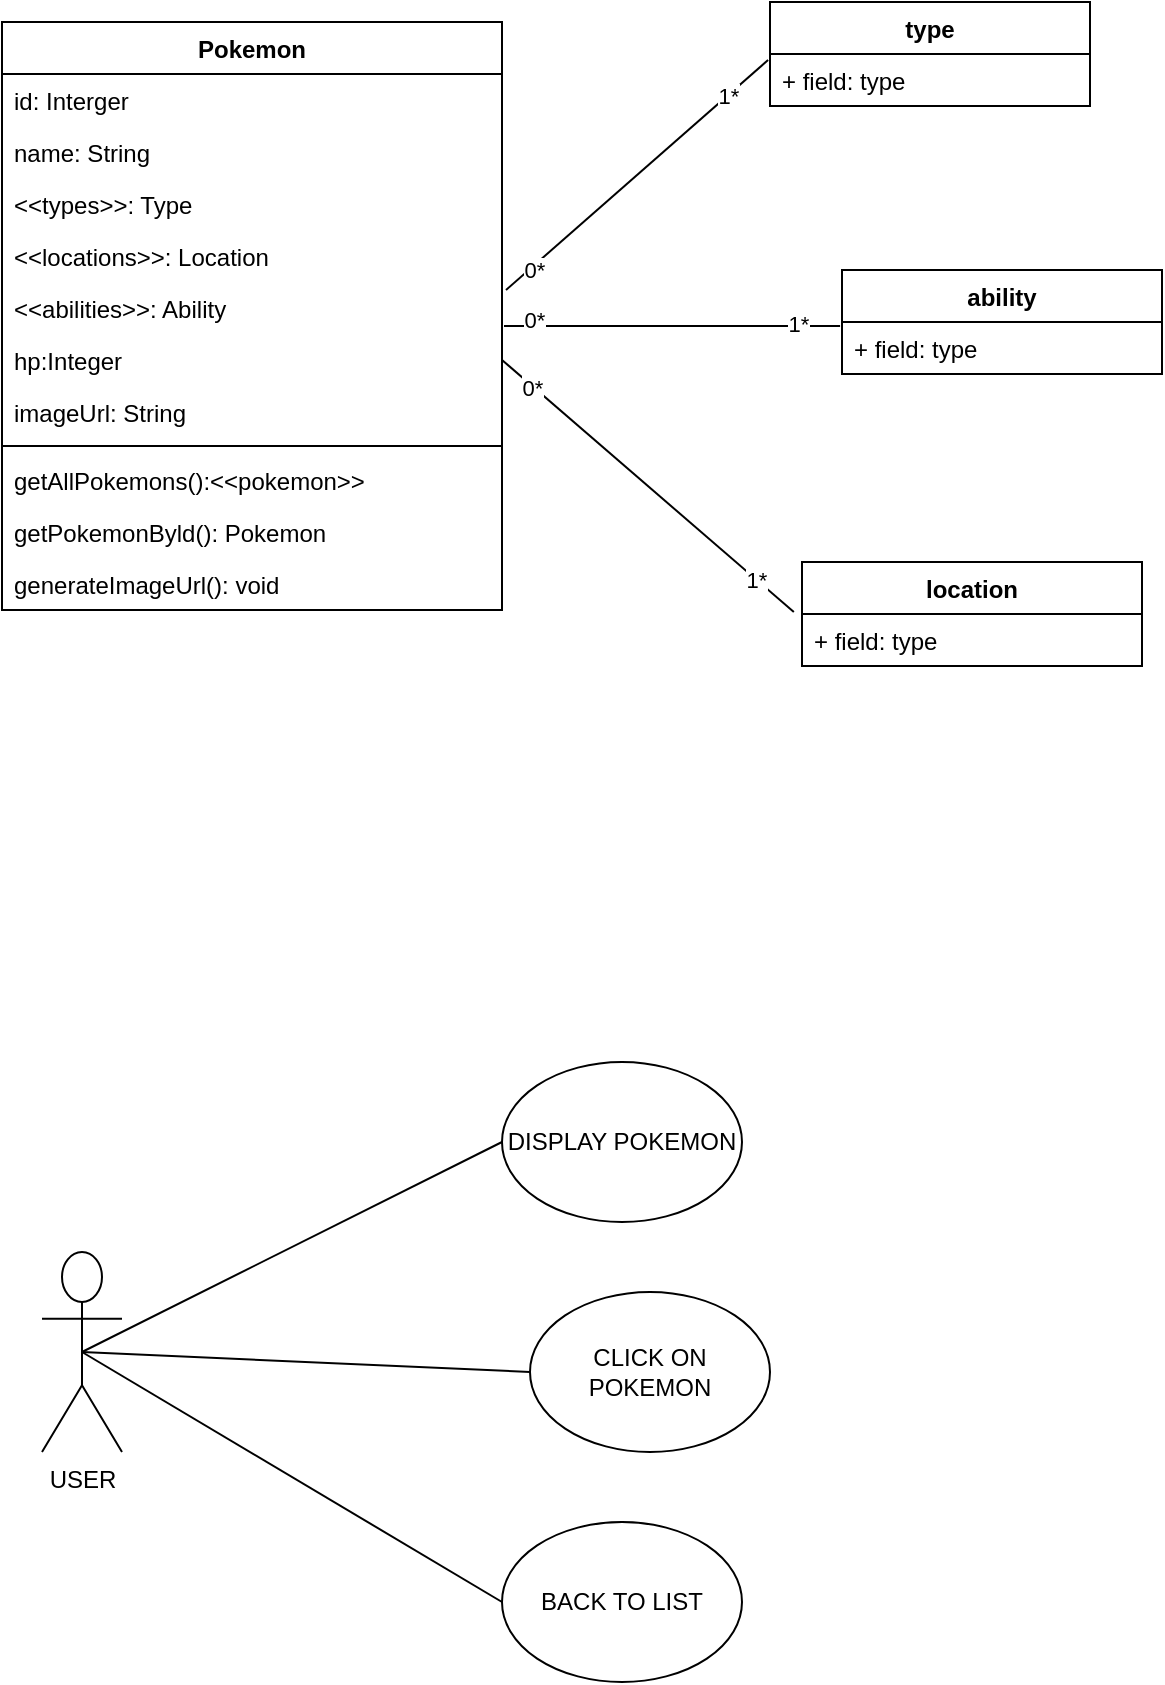<mxfile version="20.8.14" type="github">
  <diagram id="C5RBs43oDa-KdzZeNtuy" name="Page-1">
    <mxGraphModel dx="1434" dy="764" grid="1" gridSize="10" guides="1" tooltips="1" connect="1" arrows="1" fold="1" page="1" pageScale="1" pageWidth="827" pageHeight="1169" math="0" shadow="0">
      <root>
        <mxCell id="WIyWlLk6GJQsqaUBKTNV-0" />
        <mxCell id="WIyWlLk6GJQsqaUBKTNV-1" parent="WIyWlLk6GJQsqaUBKTNV-0" />
        <mxCell id="rtuh3saGn_Cn9JBXDBB0-0" value="Pokemon" style="swimlane;fontStyle=1;align=center;verticalAlign=top;childLayout=stackLayout;horizontal=1;startSize=26;horizontalStack=0;resizeParent=1;resizeParentMax=0;resizeLast=0;collapsible=1;marginBottom=0;" vertex="1" parent="WIyWlLk6GJQsqaUBKTNV-1">
          <mxGeometry x="30" y="20" width="250" height="294" as="geometry" />
        </mxCell>
        <mxCell id="rtuh3saGn_Cn9JBXDBB0-1" value="id: Interger   " style="text;strokeColor=none;fillColor=none;align=left;verticalAlign=top;spacingLeft=4;spacingRight=4;overflow=hidden;rotatable=0;points=[[0,0.5],[1,0.5]];portConstraint=eastwest;" vertex="1" parent="rtuh3saGn_Cn9JBXDBB0-0">
          <mxGeometry y="26" width="250" height="26" as="geometry" />
        </mxCell>
        <mxCell id="rtuh3saGn_Cn9JBXDBB0-4" value="name: String" style="text;strokeColor=none;fillColor=none;align=left;verticalAlign=top;spacingLeft=4;spacingRight=4;overflow=hidden;rotatable=0;points=[[0,0.5],[1,0.5]];portConstraint=eastwest;" vertex="1" parent="rtuh3saGn_Cn9JBXDBB0-0">
          <mxGeometry y="52" width="250" height="26" as="geometry" />
        </mxCell>
        <mxCell id="rtuh3saGn_Cn9JBXDBB0-5" value="&lt;&lt;types&gt;&gt;: Type" style="text;strokeColor=none;fillColor=none;align=left;verticalAlign=top;spacingLeft=4;spacingRight=4;overflow=hidden;rotatable=0;points=[[0,0.5],[1,0.5]];portConstraint=eastwest;" vertex="1" parent="rtuh3saGn_Cn9JBXDBB0-0">
          <mxGeometry y="78" width="250" height="26" as="geometry" />
        </mxCell>
        <mxCell id="rtuh3saGn_Cn9JBXDBB0-7" value="&lt;&lt;locations&gt;&gt;: Location" style="text;strokeColor=none;fillColor=none;align=left;verticalAlign=top;spacingLeft=4;spacingRight=4;overflow=hidden;rotatable=0;points=[[0,0.5],[1,0.5]];portConstraint=eastwest;" vertex="1" parent="rtuh3saGn_Cn9JBXDBB0-0">
          <mxGeometry y="104" width="250" height="26" as="geometry" />
        </mxCell>
        <mxCell id="rtuh3saGn_Cn9JBXDBB0-6" value="&lt;&lt;abilities&gt;&gt;: Ability" style="text;strokeColor=none;fillColor=none;align=left;verticalAlign=top;spacingLeft=4;spacingRight=4;overflow=hidden;rotatable=0;points=[[0,0.5],[1,0.5]];portConstraint=eastwest;" vertex="1" parent="rtuh3saGn_Cn9JBXDBB0-0">
          <mxGeometry y="130" width="250" height="26" as="geometry" />
        </mxCell>
        <mxCell id="rtuh3saGn_Cn9JBXDBB0-8" value="hp:Integer" style="text;strokeColor=none;fillColor=none;align=left;verticalAlign=top;spacingLeft=4;spacingRight=4;overflow=hidden;rotatable=0;points=[[0,0.5],[1,0.5]];portConstraint=eastwest;" vertex="1" parent="rtuh3saGn_Cn9JBXDBB0-0">
          <mxGeometry y="156" width="250" height="26" as="geometry" />
        </mxCell>
        <mxCell id="rtuh3saGn_Cn9JBXDBB0-9" value="imageUrl: String" style="text;strokeColor=none;fillColor=none;align=left;verticalAlign=top;spacingLeft=4;spacingRight=4;overflow=hidden;rotatable=0;points=[[0,0.5],[1,0.5]];portConstraint=eastwest;" vertex="1" parent="rtuh3saGn_Cn9JBXDBB0-0">
          <mxGeometry y="182" width="250" height="26" as="geometry" />
        </mxCell>
        <mxCell id="rtuh3saGn_Cn9JBXDBB0-2" value="" style="line;strokeWidth=1;fillColor=none;align=left;verticalAlign=middle;spacingTop=-1;spacingLeft=3;spacingRight=3;rotatable=0;labelPosition=right;points=[];portConstraint=eastwest;strokeColor=inherit;" vertex="1" parent="rtuh3saGn_Cn9JBXDBB0-0">
          <mxGeometry y="208" width="250" height="8" as="geometry" />
        </mxCell>
        <mxCell id="rtuh3saGn_Cn9JBXDBB0-3" value="getAllPokemons():&lt;&lt;pokemon&gt;&gt;" style="text;strokeColor=none;fillColor=none;align=left;verticalAlign=top;spacingLeft=4;spacingRight=4;overflow=hidden;rotatable=0;points=[[0,0.5],[1,0.5]];portConstraint=eastwest;" vertex="1" parent="rtuh3saGn_Cn9JBXDBB0-0">
          <mxGeometry y="216" width="250" height="26" as="geometry" />
        </mxCell>
        <mxCell id="rtuh3saGn_Cn9JBXDBB0-10" value="getPokemonByld(): Pokemon" style="text;strokeColor=none;fillColor=none;align=left;verticalAlign=top;spacingLeft=4;spacingRight=4;overflow=hidden;rotatable=0;points=[[0,0.5],[1,0.5]];portConstraint=eastwest;" vertex="1" parent="rtuh3saGn_Cn9JBXDBB0-0">
          <mxGeometry y="242" width="250" height="26" as="geometry" />
        </mxCell>
        <mxCell id="rtuh3saGn_Cn9JBXDBB0-11" value="generateImageUrl(): void" style="text;strokeColor=none;fillColor=none;align=left;verticalAlign=top;spacingLeft=4;spacingRight=4;overflow=hidden;rotatable=0;points=[[0,0.5],[1,0.5]];portConstraint=eastwest;" vertex="1" parent="rtuh3saGn_Cn9JBXDBB0-0">
          <mxGeometry y="268" width="250" height="26" as="geometry" />
        </mxCell>
        <mxCell id="rtuh3saGn_Cn9JBXDBB0-12" value="type" style="swimlane;fontStyle=1;align=center;verticalAlign=top;childLayout=stackLayout;horizontal=1;startSize=26;horizontalStack=0;resizeParent=1;resizeParentMax=0;resizeLast=0;collapsible=1;marginBottom=0;" vertex="1" parent="WIyWlLk6GJQsqaUBKTNV-1">
          <mxGeometry x="414" y="10" width="160" height="52" as="geometry" />
        </mxCell>
        <mxCell id="rtuh3saGn_Cn9JBXDBB0-13" value="+ field: type" style="text;strokeColor=none;fillColor=none;align=left;verticalAlign=top;spacingLeft=4;spacingRight=4;overflow=hidden;rotatable=0;points=[[0,0.5],[1,0.5]];portConstraint=eastwest;" vertex="1" parent="rtuh3saGn_Cn9JBXDBB0-12">
          <mxGeometry y="26" width="160" height="26" as="geometry" />
        </mxCell>
        <mxCell id="rtuh3saGn_Cn9JBXDBB0-16" value="ability" style="swimlane;fontStyle=1;align=center;verticalAlign=top;childLayout=stackLayout;horizontal=1;startSize=26;horizontalStack=0;resizeParent=1;resizeParentMax=0;resizeLast=0;collapsible=1;marginBottom=0;" vertex="1" parent="WIyWlLk6GJQsqaUBKTNV-1">
          <mxGeometry x="450" y="144" width="160" height="52" as="geometry" />
        </mxCell>
        <mxCell id="rtuh3saGn_Cn9JBXDBB0-17" value="+ field: type" style="text;strokeColor=none;fillColor=none;align=left;verticalAlign=top;spacingLeft=4;spacingRight=4;overflow=hidden;rotatable=0;points=[[0,0.5],[1,0.5]];portConstraint=eastwest;" vertex="1" parent="rtuh3saGn_Cn9JBXDBB0-16">
          <mxGeometry y="26" width="160" height="26" as="geometry" />
        </mxCell>
        <mxCell id="rtuh3saGn_Cn9JBXDBB0-20" value="location" style="swimlane;fontStyle=1;align=center;verticalAlign=top;childLayout=stackLayout;horizontal=1;startSize=26;horizontalStack=0;resizeParent=1;resizeParentMax=0;resizeLast=0;collapsible=1;marginBottom=0;" vertex="1" parent="WIyWlLk6GJQsqaUBKTNV-1">
          <mxGeometry x="430" y="290" width="170" height="52" as="geometry" />
        </mxCell>
        <mxCell id="rtuh3saGn_Cn9JBXDBB0-21" value="+ field: type" style="text;strokeColor=none;fillColor=none;align=left;verticalAlign=top;spacingLeft=4;spacingRight=4;overflow=hidden;rotatable=0;points=[[0,0.5],[1,0.5]];portConstraint=eastwest;" vertex="1" parent="rtuh3saGn_Cn9JBXDBB0-20">
          <mxGeometry y="26" width="170" height="26" as="geometry" />
        </mxCell>
        <mxCell id="rtuh3saGn_Cn9JBXDBB0-32" value="USER" style="shape=umlActor;verticalLabelPosition=bottom;verticalAlign=top;html=1;outlineConnect=0;" vertex="1" parent="WIyWlLk6GJQsqaUBKTNV-1">
          <mxGeometry x="50" y="635" width="40" height="100" as="geometry" />
        </mxCell>
        <mxCell id="rtuh3saGn_Cn9JBXDBB0-35" value="DISPLAY POKEMON" style="ellipse;whiteSpace=wrap;html=1;" vertex="1" parent="WIyWlLk6GJQsqaUBKTNV-1">
          <mxGeometry x="280" y="540" width="120" height="80" as="geometry" />
        </mxCell>
        <mxCell id="rtuh3saGn_Cn9JBXDBB0-36" value="BACK TO LIST" style="ellipse;whiteSpace=wrap;html=1;" vertex="1" parent="WIyWlLk6GJQsqaUBKTNV-1">
          <mxGeometry x="280" y="770" width="120" height="80" as="geometry" />
        </mxCell>
        <mxCell id="rtuh3saGn_Cn9JBXDBB0-37" value="CLICK ON POKEMON" style="ellipse;whiteSpace=wrap;html=1;" vertex="1" parent="WIyWlLk6GJQsqaUBKTNV-1">
          <mxGeometry x="294" y="655" width="120" height="80" as="geometry" />
        </mxCell>
        <mxCell id="rtuh3saGn_Cn9JBXDBB0-47" value="" style="endArrow=none;html=1;rounded=0;exitX=0;exitY=0.5;exitDx=0;exitDy=0;entryX=0.5;entryY=0.5;entryDx=0;entryDy=0;entryPerimeter=0;" edge="1" parent="WIyWlLk6GJQsqaUBKTNV-1" source="rtuh3saGn_Cn9JBXDBB0-35" target="rtuh3saGn_Cn9JBXDBB0-32">
          <mxGeometry width="50" height="50" relative="1" as="geometry">
            <mxPoint x="300" y="920" as="sourcePoint" />
            <mxPoint x="350" y="870" as="targetPoint" />
          </mxGeometry>
        </mxCell>
        <mxCell id="rtuh3saGn_Cn9JBXDBB0-48" value="" style="endArrow=none;html=1;rounded=0;exitX=0;exitY=0.5;exitDx=0;exitDy=0;entryX=0.5;entryY=0.5;entryDx=0;entryDy=0;entryPerimeter=0;" edge="1" parent="WIyWlLk6GJQsqaUBKTNV-1" source="rtuh3saGn_Cn9JBXDBB0-37" target="rtuh3saGn_Cn9JBXDBB0-32">
          <mxGeometry width="50" height="50" relative="1" as="geometry">
            <mxPoint x="300" y="920" as="sourcePoint" />
            <mxPoint x="350" y="870" as="targetPoint" />
          </mxGeometry>
        </mxCell>
        <mxCell id="rtuh3saGn_Cn9JBXDBB0-49" value="" style="endArrow=none;html=1;rounded=0;exitX=0;exitY=0.5;exitDx=0;exitDy=0;entryX=0.5;entryY=0.5;entryDx=0;entryDy=0;entryPerimeter=0;" edge="1" parent="WIyWlLk6GJQsqaUBKTNV-1" source="rtuh3saGn_Cn9JBXDBB0-36" target="rtuh3saGn_Cn9JBXDBB0-32">
          <mxGeometry width="50" height="50" relative="1" as="geometry">
            <mxPoint x="300" y="920" as="sourcePoint" />
            <mxPoint x="350" y="870" as="targetPoint" />
          </mxGeometry>
        </mxCell>
        <mxCell id="rtuh3saGn_Cn9JBXDBB0-62" value="" style="endArrow=none;html=1;rounded=0;entryX=-0.006;entryY=0.115;entryDx=0;entryDy=0;entryPerimeter=0;exitX=1.008;exitY=0.154;exitDx=0;exitDy=0;exitPerimeter=0;" edge="1" parent="WIyWlLk6GJQsqaUBKTNV-1" source="rtuh3saGn_Cn9JBXDBB0-6" target="rtuh3saGn_Cn9JBXDBB0-13">
          <mxGeometry width="50" height="50" relative="1" as="geometry">
            <mxPoint x="300" y="180" as="sourcePoint" />
            <mxPoint x="350" y="130" as="targetPoint" />
          </mxGeometry>
        </mxCell>
        <mxCell id="rtuh3saGn_Cn9JBXDBB0-65" value="0*" style="edgeLabel;html=1;align=center;verticalAlign=middle;resizable=0;points=[];" vertex="1" connectable="0" parent="rtuh3saGn_Cn9JBXDBB0-62">
          <mxGeometry x="-0.787" y="-2" relative="1" as="geometry">
            <mxPoint x="-1" as="offset" />
          </mxGeometry>
        </mxCell>
        <mxCell id="rtuh3saGn_Cn9JBXDBB0-66" value="1*" style="edgeLabel;html=1;align=center;verticalAlign=middle;resizable=0;points=[];" vertex="1" connectable="0" parent="rtuh3saGn_Cn9JBXDBB0-62">
          <mxGeometry x="0.699" relative="1" as="geometry">
            <mxPoint as="offset" />
          </mxGeometry>
        </mxCell>
        <mxCell id="rtuh3saGn_Cn9JBXDBB0-63" value="" style="endArrow=none;html=1;rounded=0;exitX=-0.006;exitY=0.077;exitDx=0;exitDy=0;exitPerimeter=0;entryX=1.004;entryY=0.846;entryDx=0;entryDy=0;entryPerimeter=0;" edge="1" parent="WIyWlLk6GJQsqaUBKTNV-1" source="rtuh3saGn_Cn9JBXDBB0-17" target="rtuh3saGn_Cn9JBXDBB0-6">
          <mxGeometry width="50" height="50" relative="1" as="geometry">
            <mxPoint x="300" y="180" as="sourcePoint" />
            <mxPoint x="350" y="130" as="targetPoint" />
          </mxGeometry>
        </mxCell>
        <mxCell id="rtuh3saGn_Cn9JBXDBB0-67" value="0*" style="edgeLabel;html=1;align=center;verticalAlign=middle;resizable=0;points=[];" vertex="1" connectable="0" parent="rtuh3saGn_Cn9JBXDBB0-63">
          <mxGeometry x="0.822" y="-3" relative="1" as="geometry">
            <mxPoint as="offset" />
          </mxGeometry>
        </mxCell>
        <mxCell id="rtuh3saGn_Cn9JBXDBB0-68" value="1*" style="edgeLabel;html=1;align=center;verticalAlign=middle;resizable=0;points=[];" vertex="1" connectable="0" parent="rtuh3saGn_Cn9JBXDBB0-63">
          <mxGeometry x="-0.75" y="-1" relative="1" as="geometry">
            <mxPoint as="offset" />
          </mxGeometry>
        </mxCell>
        <mxCell id="rtuh3saGn_Cn9JBXDBB0-64" value="" style="endArrow=none;html=1;rounded=0;entryX=-0.024;entryY=-0.038;entryDx=0;entryDy=0;entryPerimeter=0;exitX=1;exitY=0.5;exitDx=0;exitDy=0;" edge="1" parent="WIyWlLk6GJQsqaUBKTNV-1" source="rtuh3saGn_Cn9JBXDBB0-8" target="rtuh3saGn_Cn9JBXDBB0-21">
          <mxGeometry width="50" height="50" relative="1" as="geometry">
            <mxPoint x="300" y="180" as="sourcePoint" />
            <mxPoint x="350" y="130" as="targetPoint" />
          </mxGeometry>
        </mxCell>
        <mxCell id="rtuh3saGn_Cn9JBXDBB0-69" value="0*" style="edgeLabel;html=1;align=center;verticalAlign=middle;resizable=0;points=[];" vertex="1" connectable="0" parent="rtuh3saGn_Cn9JBXDBB0-64">
          <mxGeometry x="-0.795" y="-1" relative="1" as="geometry">
            <mxPoint as="offset" />
          </mxGeometry>
        </mxCell>
        <mxCell id="rtuh3saGn_Cn9JBXDBB0-70" value="1*" style="edgeLabel;html=1;align=center;verticalAlign=middle;resizable=0;points=[];" vertex="1" connectable="0" parent="rtuh3saGn_Cn9JBXDBB0-64">
          <mxGeometry x="0.743" relative="1" as="geometry">
            <mxPoint as="offset" />
          </mxGeometry>
        </mxCell>
      </root>
    </mxGraphModel>
  </diagram>
</mxfile>

